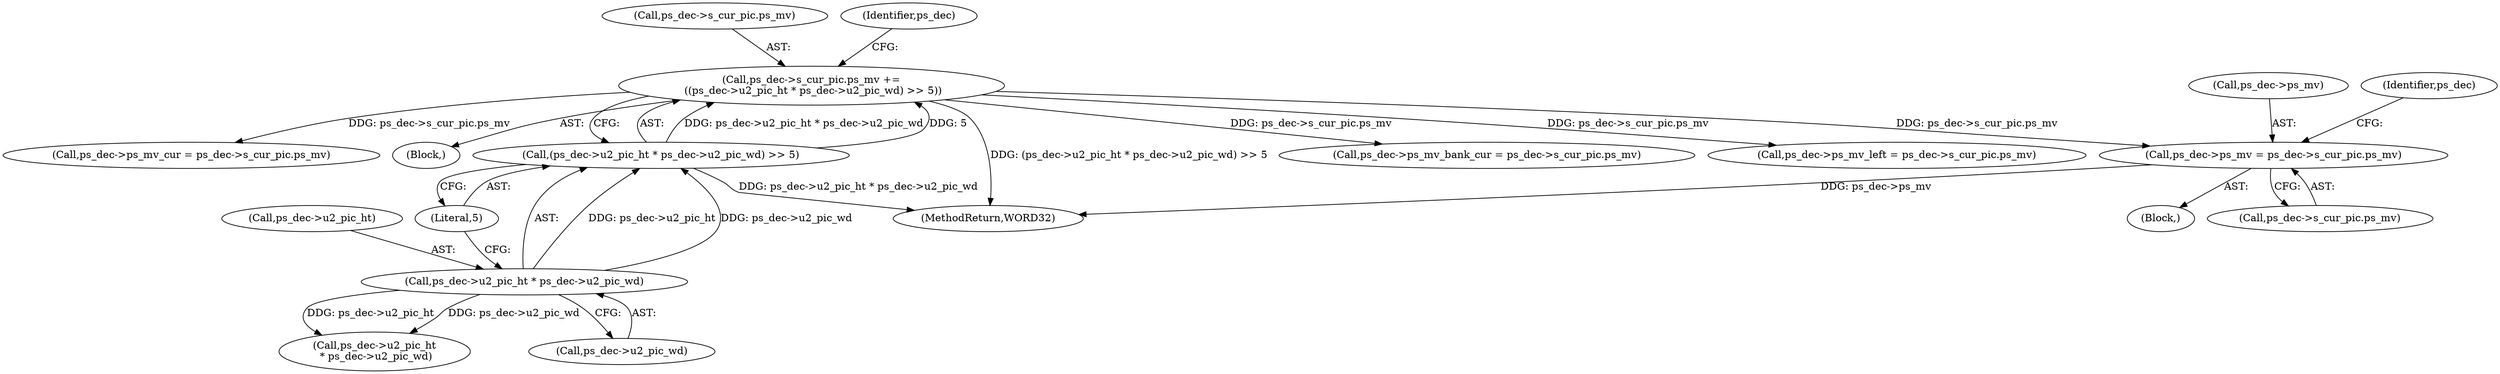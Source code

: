 digraph "0_Android_a78887bcffbc2995cf9ed72e0697acf560875e9e_3@pointer" {
"1001436" [label="(Call,ps_dec->ps_mv = ps_dec->s_cur_pic.ps_mv)"];
"1001248" [label="(Call,ps_dec->s_cur_pic.ps_mv +=\n ((ps_dec->u2_pic_ht * ps_dec->u2_pic_wd) >> 5))"];
"1001254" [label="(Call,(ps_dec->u2_pic_ht * ps_dec->u2_pic_wd) >> 5)"];
"1001255" [label="(Call,ps_dec->u2_pic_ht * ps_dec->u2_pic_wd)"];
"1001256" [label="(Call,ps_dec->u2_pic_ht)"];
"1001255" [label="(Call,ps_dec->u2_pic_ht * ps_dec->u2_pic_wd)"];
"1001437" [label="(Call,ps_dec->ps_mv)"];
"1001262" [label="(Literal,5)"];
"1001445" [label="(Call,ps_dec->ps_mv_bank_cur = ps_dec->s_cur_pic.ps_mv)"];
"1001249" [label="(Call,ps_dec->s_cur_pic.ps_mv)"];
"1001401" [label="(Call,ps_dec->ps_mv_left = ps_dec->s_cur_pic.ps_mv)"];
"1000138" [label="(Block,)"];
"1001373" [label="(Call,ps_dec->ps_mv_cur = ps_dec->s_cur_pic.ps_mv)"];
"1001270" [label="(Call,ps_dec->u2_pic_ht\n * ps_dec->u2_pic_wd)"];
"1001211" [label="(Block,)"];
"1001436" [label="(Call,ps_dec->ps_mv = ps_dec->s_cur_pic.ps_mv)"];
"1001259" [label="(Call,ps_dec->u2_pic_wd)"];
"1001440" [label="(Call,ps_dec->s_cur_pic.ps_mv)"];
"1002052" [label="(MethodReturn,WORD32)"];
"1001266" [label="(Identifier,ps_dec)"];
"1001254" [label="(Call,(ps_dec->u2_pic_ht * ps_dec->u2_pic_wd) >> 5)"];
"1001447" [label="(Identifier,ps_dec)"];
"1001248" [label="(Call,ps_dec->s_cur_pic.ps_mv +=\n ((ps_dec->u2_pic_ht * ps_dec->u2_pic_wd) >> 5))"];
"1001436" -> "1000138"  [label="AST: "];
"1001436" -> "1001440"  [label="CFG: "];
"1001437" -> "1001436"  [label="AST: "];
"1001440" -> "1001436"  [label="AST: "];
"1001447" -> "1001436"  [label="CFG: "];
"1001436" -> "1002052"  [label="DDG: ps_dec->ps_mv"];
"1001248" -> "1001436"  [label="DDG: ps_dec->s_cur_pic.ps_mv"];
"1001248" -> "1001211"  [label="AST: "];
"1001248" -> "1001254"  [label="CFG: "];
"1001249" -> "1001248"  [label="AST: "];
"1001254" -> "1001248"  [label="AST: "];
"1001266" -> "1001248"  [label="CFG: "];
"1001248" -> "1002052"  [label="DDG: (ps_dec->u2_pic_ht * ps_dec->u2_pic_wd) >> 5"];
"1001254" -> "1001248"  [label="DDG: ps_dec->u2_pic_ht * ps_dec->u2_pic_wd"];
"1001254" -> "1001248"  [label="DDG: 5"];
"1001248" -> "1001373"  [label="DDG: ps_dec->s_cur_pic.ps_mv"];
"1001248" -> "1001401"  [label="DDG: ps_dec->s_cur_pic.ps_mv"];
"1001248" -> "1001445"  [label="DDG: ps_dec->s_cur_pic.ps_mv"];
"1001254" -> "1001262"  [label="CFG: "];
"1001255" -> "1001254"  [label="AST: "];
"1001262" -> "1001254"  [label="AST: "];
"1001254" -> "1002052"  [label="DDG: ps_dec->u2_pic_ht * ps_dec->u2_pic_wd"];
"1001255" -> "1001254"  [label="DDG: ps_dec->u2_pic_ht"];
"1001255" -> "1001254"  [label="DDG: ps_dec->u2_pic_wd"];
"1001255" -> "1001259"  [label="CFG: "];
"1001256" -> "1001255"  [label="AST: "];
"1001259" -> "1001255"  [label="AST: "];
"1001262" -> "1001255"  [label="CFG: "];
"1001255" -> "1001270"  [label="DDG: ps_dec->u2_pic_ht"];
"1001255" -> "1001270"  [label="DDG: ps_dec->u2_pic_wd"];
}
